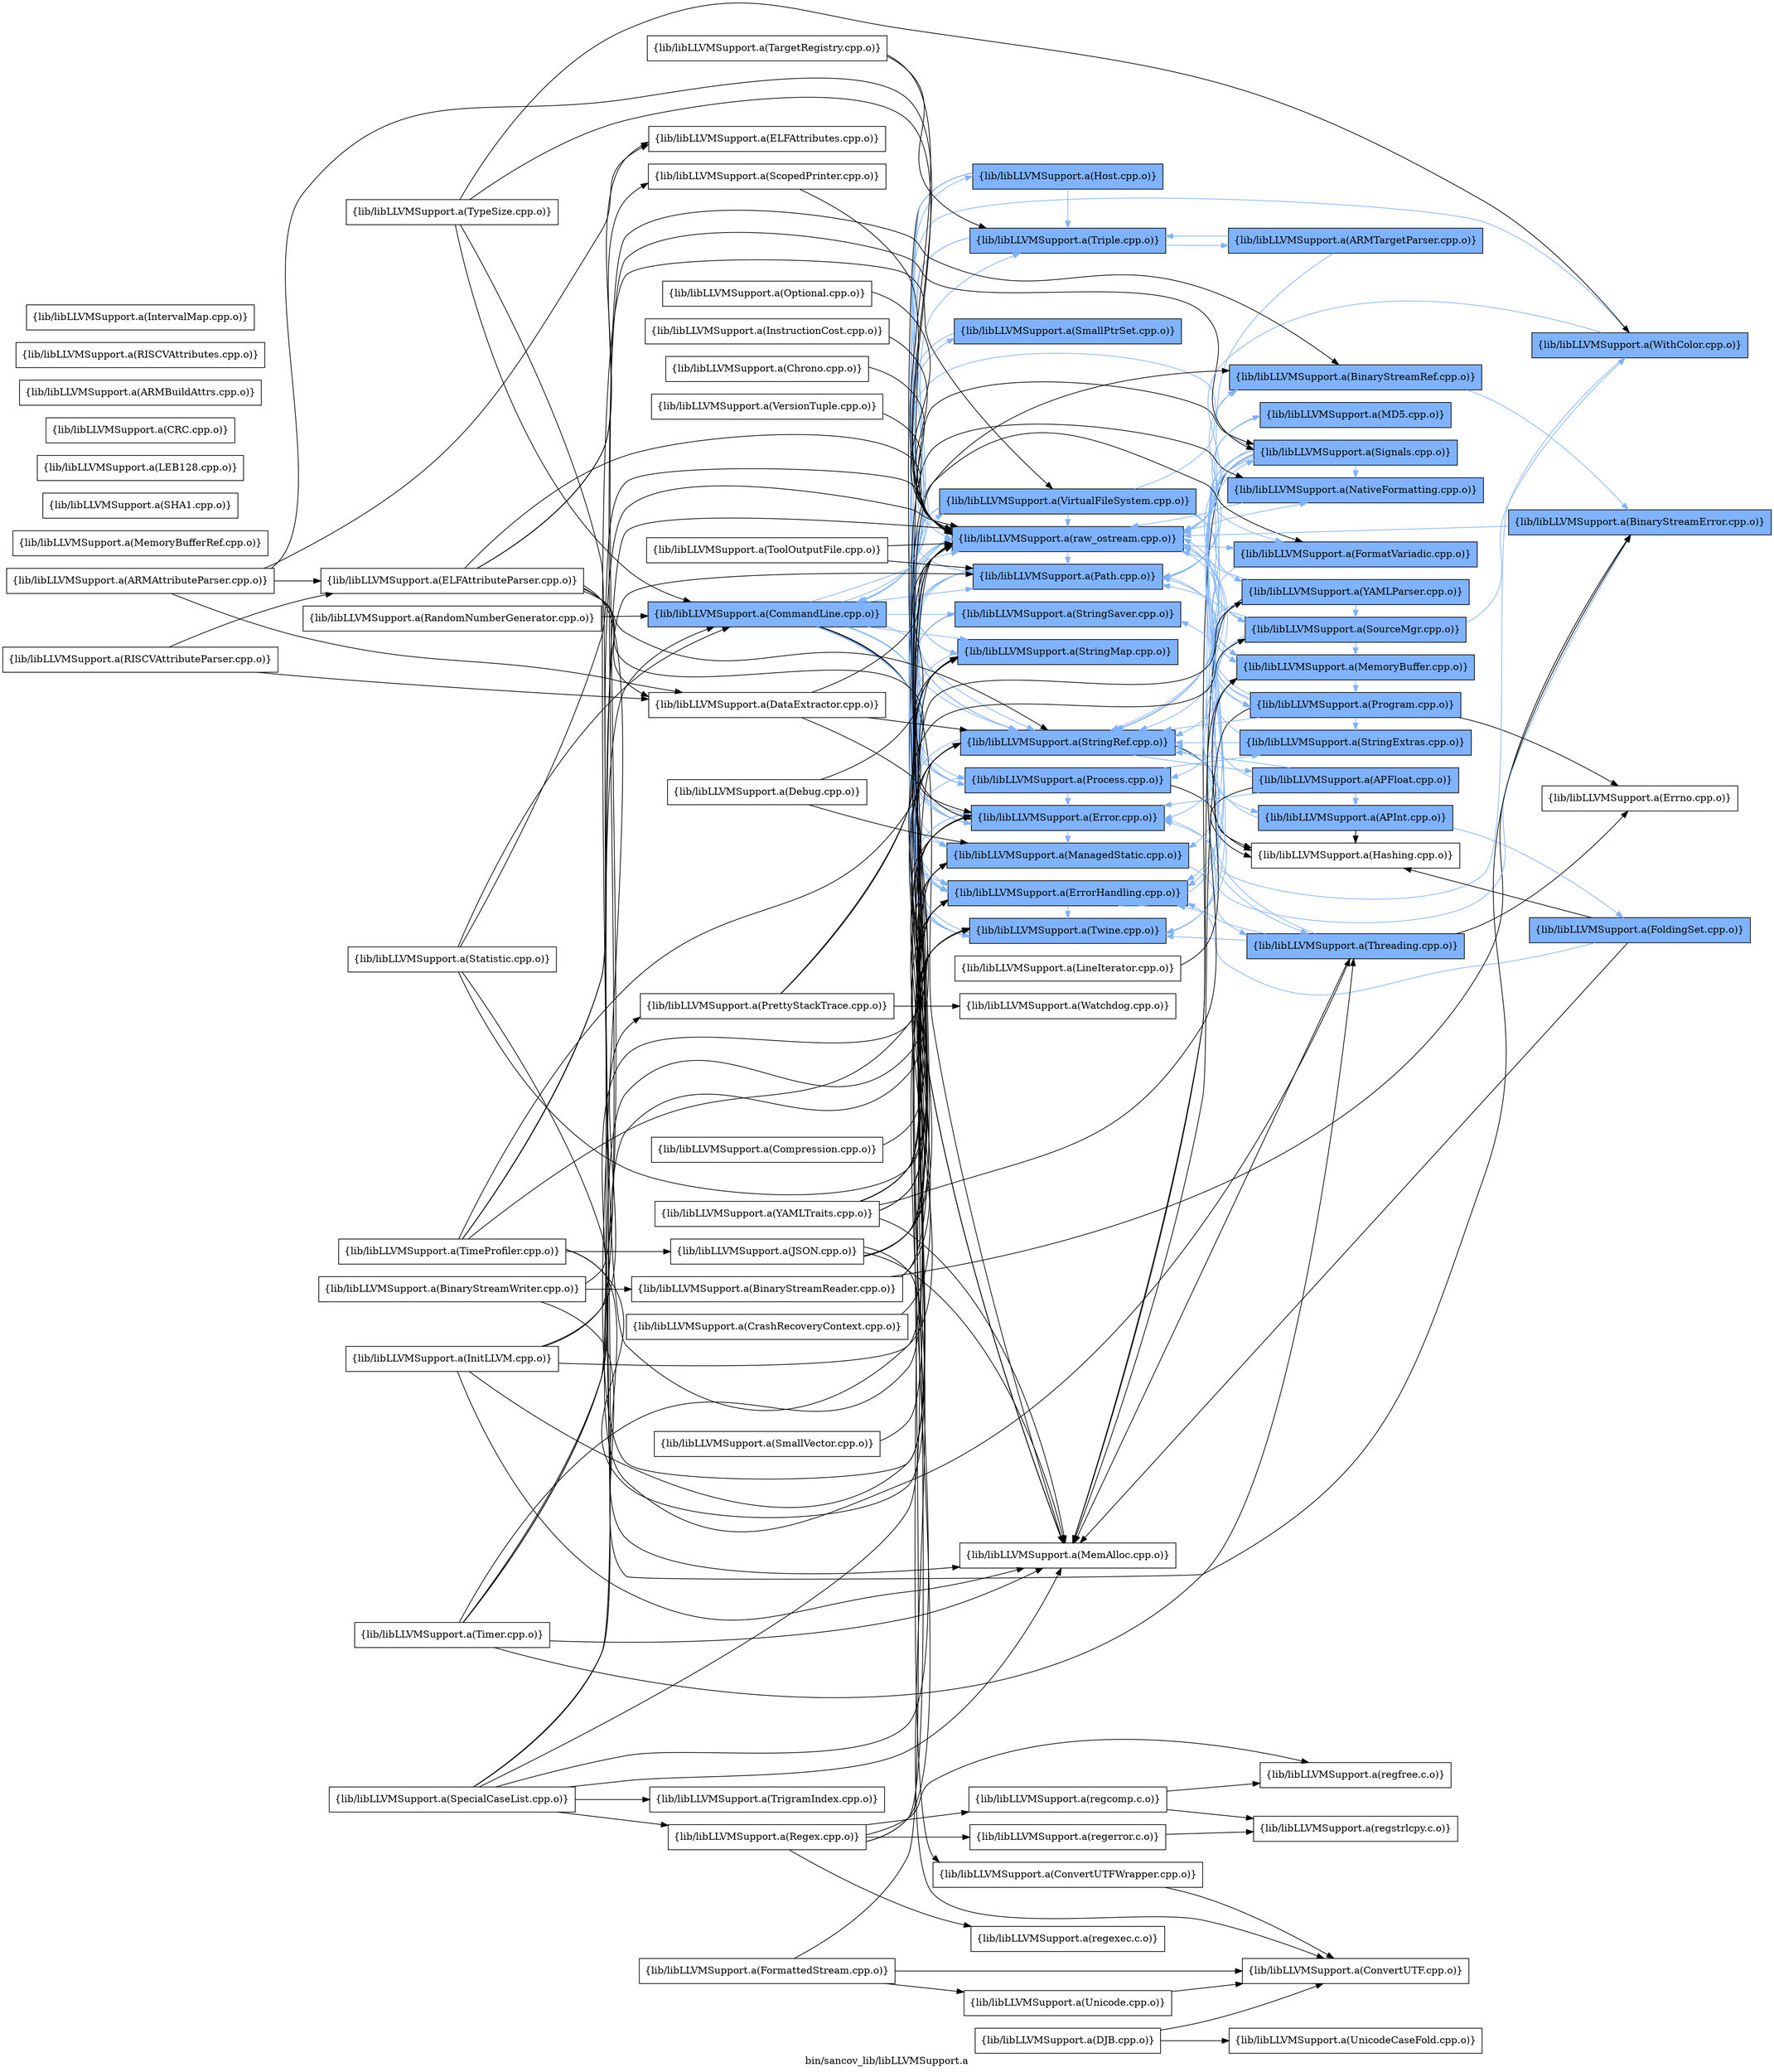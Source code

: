 digraph "bin/sancov_lib/libLLVMSupport.a" {
	label="bin/sancov_lib/libLLVMSupport.a";
	rankdir=LR;
	{ rank=same; Node0x55e6044597f8;  }
	{ rank=same; Node0x55e60445eed8; Node0x55e6044610e8; Node0x55e604461908; Node0x55e60445b3c8; Node0x55e60445a6a8; Node0x55e604455b58; Node0x55e604457b88; Node0x55e604458768; Node0x55e604452598; Node0x55e6044536c8; Node0x55e6044528b8; Node0x55e60445fe78; Node0x55e60445fb58; Node0x55e604453538; Node0x55e604451d78; Node0x55e6044524f8;  }
	{ rank=same; Node0x55e60445f658; Node0x55e604458e48; Node0x55e60445a0b8; Node0x55e60445cfe8; Node0x55e604458218; Node0x55e604451e68; Node0x55e604452fe8; Node0x55e60445a338; Node0x55e60445a478; Node0x55e604454c58; Node0x55e60445e3e8; Node0x55e604458d08; Node0x55e60445d8f8; Node0x55e60445d998; Node0x55e604459438; Node0x55e604450068;  }
	{ rank=same; Node0x55e6044597f8;  }
	{ rank=same; Node0x55e60445eed8; Node0x55e6044610e8; Node0x55e604461908; Node0x55e60445b3c8; Node0x55e60445a6a8; Node0x55e604455b58; Node0x55e604457b88; Node0x55e604458768; Node0x55e604452598; Node0x55e6044536c8; Node0x55e6044528b8; Node0x55e60445fe78; Node0x55e60445fb58; Node0x55e604453538; Node0x55e604451d78; Node0x55e6044524f8;  }
	{ rank=same; Node0x55e60445f658; Node0x55e604458e48; Node0x55e60445a0b8; Node0x55e60445cfe8; Node0x55e604458218; Node0x55e604451e68; Node0x55e604452fe8; Node0x55e60445a338; Node0x55e60445a478; Node0x55e604454c58; Node0x55e60445e3e8; Node0x55e604458d08; Node0x55e60445d8f8; Node0x55e60445d998; Node0x55e604459438; Node0x55e604450068;  }

	Node0x55e6044597f8 [shape=record,shape=box,group=1,style=filled,fillcolor="0.600000 0.5 1",label="{lib/libLLVMSupport.a(CommandLine.cpp.o)}"];
	Node0x55e6044597f8 -> Node0x55e60445eed8;
	Node0x55e6044597f8 -> Node0x55e6044610e8[color="0.600000 0.5 1"];
	Node0x55e6044597f8 -> Node0x55e604461908[color="0.600000 0.5 1"];
	Node0x55e6044597f8 -> Node0x55e60445b3c8[color="0.600000 0.5 1"];
	Node0x55e6044597f8 -> Node0x55e60445a6a8;
	Node0x55e6044597f8 -> Node0x55e604455b58[color="0.600000 0.5 1"];
	Node0x55e6044597f8 -> Node0x55e604457b88[color="0.600000 0.5 1"];
	Node0x55e6044597f8 -> Node0x55e604458768[color="0.600000 0.5 1"];
	Node0x55e6044597f8 -> Node0x55e604452598[color="0.600000 0.5 1"];
	Node0x55e6044597f8 -> Node0x55e6044536c8[color="0.600000 0.5 1"];
	Node0x55e6044597f8 -> Node0x55e6044528b8[color="0.600000 0.5 1"];
	Node0x55e6044597f8 -> Node0x55e60445fe78[color="0.600000 0.5 1"];
	Node0x55e6044597f8 -> Node0x55e60445fb58[color="0.600000 0.5 1"];
	Node0x55e6044597f8 -> Node0x55e604453538[color="0.600000 0.5 1"];
	Node0x55e6044597f8 -> Node0x55e604451d78[color="0.600000 0.5 1"];
	Node0x55e6044597f8 -> Node0x55e6044524f8[color="0.600000 0.5 1"];
	Node0x55e6044610e8 [shape=record,shape=box,group=1,style=filled,fillcolor="0.600000 0.5 1",label="{lib/libLLVMSupport.a(Error.cpp.o)}"];
	Node0x55e6044610e8 -> Node0x55e604461908[color="0.600000 0.5 1"];
	Node0x55e6044610e8 -> Node0x55e60445b3c8[color="0.600000 0.5 1"];
	Node0x55e6044610e8 -> Node0x55e6044528b8[color="0.600000 0.5 1"];
	Node0x55e6044610e8 -> Node0x55e60445fb58[color="0.600000 0.5 1"];
	Node0x55e604457098 [shape=record,shape=box,group=0,label="{lib/libLLVMSupport.a(InitLLVM.cpp.o)}"];
	Node0x55e604457098 -> Node0x55e604461908;
	Node0x55e604457098 -> Node0x55e60445b3c8;
	Node0x55e604457098 -> Node0x55e60445a6a8;
	Node0x55e604457098 -> Node0x55e60445d628;
	Node0x55e604457098 -> Node0x55e604458e48;
	Node0x55e604456918 [shape=record,shape=box,group=0,label="{lib/libLLVMSupport.a(JSON.cpp.o)}"];
	Node0x55e604456918 -> Node0x55e60445f658;
	Node0x55e604456918 -> Node0x55e6044610e8;
	Node0x55e604456918 -> Node0x55e604458d08;
	Node0x55e604456918 -> Node0x55e60445a6a8;
	Node0x55e604456918 -> Node0x55e60445d8f8;
	Node0x55e604456918 -> Node0x55e604452598;
	Node0x55e604456918 -> Node0x55e6044528b8;
	Node0x55e604456918 -> Node0x55e60445fb58;
	Node0x55e60445a6a8 [shape=record,shape=box,group=0,label="{lib/libLLVMSupport.a(MemAlloc.cpp.o)}"];
	Node0x55e60445a478 [shape=record,shape=box,group=1,style=filled,fillcolor="0.600000 0.5 1",label="{lib/libLLVMSupport.a(MemoryBuffer.cpp.o)}"];
	Node0x55e60445a478 -> Node0x55e6044610e8[color="0.600000 0.5 1"];
	Node0x55e60445a478 -> Node0x55e6044528b8[color="0.600000 0.5 1"];
	Node0x55e60445a478 -> Node0x55e604451d78[color="0.600000 0.5 1"];
	Node0x55e60445a478 -> Node0x55e6044524f8[color="0.600000 0.5 1"];
	Node0x55e60445a478 -> Node0x55e60445d998[color="0.600000 0.5 1"];
	Node0x55e6044596b8 [shape=record,shape=box,group=0,label="{lib/libLLVMSupport.a(MemoryBufferRef.cpp.o)}"];
	Node0x55e6044519b8 [shape=record,shape=box,group=0,label="{lib/libLLVMSupport.a(Regex.cpp.o)}"];
	Node0x55e6044519b8 -> Node0x55e604452598;
	Node0x55e6044519b8 -> Node0x55e6044528b8;
	Node0x55e6044519b8 -> Node0x55e60445dfd8;
	Node0x55e6044519b8 -> Node0x55e60445e208;
	Node0x55e6044519b8 -> Node0x55e60445ef28;
	Node0x55e6044519b8 -> Node0x55e604453088;
	Node0x55e604456288 [shape=record,shape=box,group=0,label="{lib/libLLVMSupport.a(SHA1.cpp.o)}"];
	Node0x55e604454c58 [shape=record,shape=box,group=1,style=filled,fillcolor="0.600000 0.5 1",label="{lib/libLLVMSupport.a(SourceMgr.cpp.o)}"];
	Node0x55e604454c58 -> Node0x55e60445a478[color="0.600000 0.5 1"];
	Node0x55e604454c58 -> Node0x55e604452598[color="0.600000 0.5 1"];
	Node0x55e604454c58 -> Node0x55e6044528b8[color="0.600000 0.5 1"];
	Node0x55e604454c58 -> Node0x55e60445dcb8[color="0.600000 0.5 1"];
	Node0x55e604454c58 -> Node0x55e60445fb58[color="0.600000 0.5 1"];
	Node0x55e604454c58 -> Node0x55e604451d78[color="0.600000 0.5 1"];
	Node0x55e6044547a8 [shape=record,shape=box,group=0,label="{lib/libLLVMSupport.a(SpecialCaseList.cpp.o)}"];
	Node0x55e6044547a8 -> Node0x55e604461908;
	Node0x55e6044547a8 -> Node0x55e60445a6a8;
	Node0x55e6044547a8 -> Node0x55e6044519b8;
	Node0x55e6044547a8 -> Node0x55e604457b88;
	Node0x55e6044547a8 -> Node0x55e604452598;
	Node0x55e6044547a8 -> Node0x55e6044515a8;
	Node0x55e6044547a8 -> Node0x55e6044528b8;
	Node0x55e6044547a8 -> Node0x55e60445fe78;
	Node0x55e6044536c8 [shape=record,shape=box,group=1,style=filled,fillcolor="0.600000 0.5 1",label="{lib/libLLVMSupport.a(Triple.cpp.o)}"];
	Node0x55e6044536c8 -> Node0x55e604452598[color="0.600000 0.5 1"];
	Node0x55e6044536c8 -> Node0x55e604452fe8[color="0.600000 0.5 1"];
	Node0x55e6044536c8 -> Node0x55e6044528b8[color="0.600000 0.5 1"];
	Node0x55e6044528b8 [shape=record,shape=box,group=1,style=filled,fillcolor="0.600000 0.5 1",label="{lib/libLLVMSupport.a(Twine.cpp.o)}"];
	Node0x55e6044528b8 -> Node0x55e60445fb58[color="0.600000 0.5 1"];
	Node0x55e60445fe78 [shape=record,shape=box,group=1,style=filled,fillcolor="0.600000 0.5 1",label="{lib/libLLVMSupport.a(VirtualFileSystem.cpp.o)}"];
	Node0x55e60445fe78 -> Node0x55e60445a338[color="0.600000 0.5 1"];
	Node0x55e60445fe78 -> Node0x55e6044610e8[color="0.600000 0.5 1"];
	Node0x55e60445fe78 -> Node0x55e60445a6a8;
	Node0x55e60445fe78 -> Node0x55e60445a478[color="0.600000 0.5 1"];
	Node0x55e60445fe78 -> Node0x55e604454c58[color="0.600000 0.5 1"];
	Node0x55e60445fe78 -> Node0x55e604457b88[color="0.600000 0.5 1"];
	Node0x55e60445fe78 -> Node0x55e604452598[color="0.600000 0.5 1"];
	Node0x55e60445fe78 -> Node0x55e6044528b8[color="0.600000 0.5 1"];
	Node0x55e60445fe78 -> Node0x55e60445e3e8[color="0.600000 0.5 1"];
	Node0x55e60445fe78 -> Node0x55e60445fb58[color="0.600000 0.5 1"];
	Node0x55e60445fe78 -> Node0x55e604451d78[color="0.600000 0.5 1"];
	Node0x55e60445e3e8 [shape=record,shape=box,group=1,style=filled,fillcolor="0.600000 0.5 1",label="{lib/libLLVMSupport.a(YAMLParser.cpp.o)}"];
	Node0x55e60445e3e8 -> Node0x55e604461908[color="0.600000 0.5 1"];
	Node0x55e60445e3e8 -> Node0x55e60445a6a8;
	Node0x55e60445e3e8 -> Node0x55e60445a478[color="0.600000 0.5 1"];
	Node0x55e60445e3e8 -> Node0x55e604454c58[color="0.600000 0.5 1"];
	Node0x55e60445e3e8 -> Node0x55e604452598[color="0.600000 0.5 1"];
	Node0x55e60445e3e8 -> Node0x55e60445fb58[color="0.600000 0.5 1"];
	Node0x55e60445fb58 [shape=record,shape=box,group=1,style=filled,fillcolor="0.600000 0.5 1",label="{lib/libLLVMSupport.a(raw_ostream.cpp.o)}"];
	Node0x55e60445fb58 -> Node0x55e6044610e8[color="0.600000 0.5 1"];
	Node0x55e60445fb58 -> Node0x55e604461908[color="0.600000 0.5 1"];
	Node0x55e60445fb58 -> Node0x55e604458d08[color="0.600000 0.5 1"];
	Node0x55e60445fb58 -> Node0x55e60445d8f8[color="0.600000 0.5 1"];
	Node0x55e60445fb58 -> Node0x55e6044528b8[color="0.600000 0.5 1"];
	Node0x55e60445fb58 -> Node0x55e604451d78[color="0.600000 0.5 1"];
	Node0x55e60445fb58 -> Node0x55e6044524f8[color="0.600000 0.5 1"];
	Node0x55e60445fb58 -> Node0x55e60445d998[color="0.600000 0.5 1"];
	Node0x55e604451d78 [shape=record,shape=box,group=1,style=filled,fillcolor="0.600000 0.5 1",label="{lib/libLLVMSupport.a(Path.cpp.o)}"];
	Node0x55e604451d78 -> Node0x55e60445a338[color="0.600000 0.5 1"];
	Node0x55e604451d78 -> Node0x55e6044610e8[color="0.600000 0.5 1"];
	Node0x55e604451d78 -> Node0x55e604459438[color="0.600000 0.5 1"];
	Node0x55e604451d78 -> Node0x55e604452598[color="0.600000 0.5 1"];
	Node0x55e604451d78 -> Node0x55e6044528b8[color="0.600000 0.5 1"];
	Node0x55e604451d78 -> Node0x55e6044524f8[color="0.600000 0.5 1"];
	Node0x55e604459f28 [shape=record,shape=box,group=0,label="{lib/libLLVMSupport.a(TargetRegistry.cpp.o)}"];
	Node0x55e604459f28 -> Node0x55e6044536c8;
	Node0x55e604459f28 -> Node0x55e60445fb58;
	Node0x55e60445cfe8 [shape=record,shape=box,group=1,style=filled,fillcolor="0.600000 0.5 1",label="{lib/libLLVMSupport.a(APInt.cpp.o)}"];
	Node0x55e60445cfe8 -> Node0x55e6044628f8[color="0.600000 0.5 1"];
	Node0x55e60445cfe8 -> Node0x55e604458218;
	Node0x55e60445cfe8 -> Node0x55e60445fb58[color="0.600000 0.5 1"];
	Node0x55e604452598 [shape=record,shape=box,group=1,style=filled,fillcolor="0.600000 0.5 1",label="{lib/libLLVMSupport.a(StringRef.cpp.o)}"];
	Node0x55e604452598 -> Node0x55e60445cfe8[color="0.600000 0.5 1"];
	Node0x55e604452598 -> Node0x55e6044610e8[color="0.600000 0.5 1"];
	Node0x55e604452598 -> Node0x55e604458218;
	Node0x55e604452598 -> Node0x55e604451e68[color="0.600000 0.5 1"];
	Node0x55e604461908 [shape=record,shape=box,group=1,style=filled,fillcolor="0.600000 0.5 1",label="{lib/libLLVMSupport.a(ErrorHandling.cpp.o)}"];
	Node0x55e604461908 -> Node0x55e6044528b8[color="0.600000 0.5 1"];
	Node0x55e604461908 -> Node0x55e60445fb58[color="0.600000 0.5 1"];
	Node0x55e604461908 -> Node0x55e604458e48[color="0.600000 0.5 1"];
	Node0x55e604455b58 [shape=record,shape=box,group=1,style=filled,fillcolor="0.600000 0.5 1",label="{lib/libLLVMSupport.a(SmallPtrSet.cpp.o)}"];
	Node0x55e604455b58 -> Node0x55e604461908[color="0.600000 0.5 1"];
	Node0x55e604457b88 [shape=record,shape=box,group=1,style=filled,fillcolor="0.600000 0.5 1",label="{lib/libLLVMSupport.a(StringMap.cpp.o)}"];
	Node0x55e604457b88 -> Node0x55e604461908[color="0.600000 0.5 1"];
	Node0x55e604459438 [shape=record,shape=box,group=1,style=filled,fillcolor="0.600000 0.5 1",label="{lib/libLLVMSupport.a(MD5.cpp.o)}"];
	Node0x55e604459438 -> Node0x55e60445fb58[color="0.600000 0.5 1"];
	Node0x55e604458e48 [shape=record,shape=box,group=1,style=filled,fillcolor="0.600000 0.5 1",label="{lib/libLLVMSupport.a(Signals.cpp.o)}"];
	Node0x55e604458e48 -> Node0x55e6044597f8[color="0.600000 0.5 1"];
	Node0x55e604458e48 -> Node0x55e604461908[color="0.600000 0.5 1"];
	Node0x55e604458e48 -> Node0x55e604458d08[color="0.600000 0.5 1"];
	Node0x55e604458e48 -> Node0x55e60445b3c8[color="0.600000 0.5 1"];
	Node0x55e604458e48 -> Node0x55e60445a6a8;
	Node0x55e604458e48 -> Node0x55e60445a478[color="0.600000 0.5 1"];
	Node0x55e604458e48 -> Node0x55e60445d8f8[color="0.600000 0.5 1"];
	Node0x55e604458e48 -> Node0x55e604452598[color="0.600000 0.5 1"];
	Node0x55e604458e48 -> Node0x55e6044528b8[color="0.600000 0.5 1"];
	Node0x55e604458e48 -> Node0x55e60445fb58[color="0.600000 0.5 1"];
	Node0x55e604458e48 -> Node0x55e604451d78[color="0.600000 0.5 1"];
	Node0x55e604458e48 -> Node0x55e60445d998[color="0.600000 0.5 1"];
	Node0x55e604458e48 -> Node0x55e60445a0b8[color="0.600000 0.5 1"];
	Node0x55e604458218 [shape=record,shape=box,group=0,label="{lib/libLLVMSupport.a(Hashing.cpp.o)}"];
	Node0x55e604456be8 [shape=record,shape=box,group=0,label="{lib/libLLVMSupport.a(LEB128.cpp.o)}"];
	Node0x55e60445e708 [shape=record,shape=box,group=0,label="{lib/libLLVMSupport.a(CRC.cpp.o)}"];
	Node0x55e60445afb8 [shape=record,shape=box,group=0,label="{lib/libLLVMSupport.a(BinaryStreamReader.cpp.o)}"];
	Node0x55e60445afb8 -> Node0x55e60445bd78;
	Node0x55e60445afb8 -> Node0x55e60445a338;
	Node0x55e60445afb8 -> Node0x55e6044610e8;
	Node0x55e60445b3c8 [shape=record,shape=box,group=1,style=filled,fillcolor="0.600000 0.5 1",label="{lib/libLLVMSupport.a(ManagedStatic.cpp.o)}"];
	Node0x55e60445b3c8 -> Node0x55e60445a0b8[color="0.600000 0.5 1"];
	Node0x55e60445fdd8 [shape=record,shape=box,group=0,label="{lib/libLLVMSupport.a(DataExtractor.cpp.o)}"];
	Node0x55e60445fdd8 -> Node0x55e6044610e8;
	Node0x55e60445fdd8 -> Node0x55e604452598;
	Node0x55e60445fdd8 -> Node0x55e60445fb58;
	Node0x55e604453538 [shape=record,shape=box,group=1,style=filled,fillcolor="0.600000 0.5 1",label="{lib/libLLVMSupport.a(Host.cpp.o)}"];
	Node0x55e604453538 -> Node0x55e60445a6a8;
	Node0x55e604453538 -> Node0x55e604457b88[color="0.600000 0.5 1"];
	Node0x55e604453538 -> Node0x55e604452598[color="0.600000 0.5 1"];
	Node0x55e604453538 -> Node0x55e6044536c8[color="0.600000 0.5 1"];
	Node0x55e604453538 -> Node0x55e60445fb58[color="0.600000 0.5 1"];
	Node0x55e604458768 [shape=record,shape=box,group=1,style=filled,fillcolor="0.600000 0.5 1",label="{lib/libLLVMSupport.a(StringSaver.cpp.o)}"];
	Node0x55e604458768 -> Node0x55e60445a6a8;
	Node0x55e604458768 -> Node0x55e604452598[color="0.600000 0.5 1"];
	Node0x55e60445f6f8 [shape=record,shape=box,group=0,label="{lib/libLLVMSupport.a(TypeSize.cpp.o)}"];
	Node0x55e60445f6f8 -> Node0x55e6044597f8;
	Node0x55e60445f6f8 -> Node0x55e604461908;
	Node0x55e60445f6f8 -> Node0x55e60445dcb8;
	Node0x55e60445f6f8 -> Node0x55e60445fb58;
	Node0x55e60445c408 [shape=record,shape=box,group=0,label="{lib/libLLVMSupport.a(ARMBuildAttrs.cpp.o)}"];
	Node0x55e604460378 [shape=record,shape=box,group=0,label="{lib/libLLVMSupport.a(ELFAttributeParser.cpp.o)}"];
	Node0x55e604460378 -> Node0x55e60445fdd8;
	Node0x55e604460378 -> Node0x55e604460a08;
	Node0x55e604460378 -> Node0x55e6044610e8;
	Node0x55e604460378 -> Node0x55e6044556a8;
	Node0x55e604460378 -> Node0x55e604452598;
	Node0x55e604460378 -> Node0x55e6044528b8;
	Node0x55e604460378 -> Node0x55e60445fb58;
	Node0x55e6044516e8 [shape=record,shape=box,group=0,label="{lib/libLLVMSupport.a(RISCVAttributes.cpp.o)}"];
	Node0x55e60445bd78 [shape=record,shape=box,group=1,style=filled,fillcolor="0.600000 0.5 1",label="{lib/libLLVMSupport.a(BinaryStreamError.cpp.o)}"];
	Node0x55e60445bd78 -> Node0x55e6044610e8[color="0.600000 0.5 1"];
	Node0x55e60445bd78 -> Node0x55e60445fb58[color="0.600000 0.5 1"];
	Node0x55e60445a338 [shape=record,shape=box,group=1,style=filled,fillcolor="0.600000 0.5 1",label="{lib/libLLVMSupport.a(BinaryStreamRef.cpp.o)}"];
	Node0x55e60445a338 -> Node0x55e60445bd78[color="0.600000 0.5 1"];
	Node0x55e604458d08 [shape=record,shape=box,group=1,style=filled,fillcolor="0.600000 0.5 1",label="{lib/libLLVMSupport.a(FormatVariadic.cpp.o)}"];
	Node0x55e604458d08 -> Node0x55e604452598[color="0.600000 0.5 1"];
	Node0x55e60445d8f8 [shape=record,shape=box,group=1,style=filled,fillcolor="0.600000 0.5 1",label="{lib/libLLVMSupport.a(NativeFormatting.cpp.o)}"];
	Node0x55e60445d8f8 -> Node0x55e60445fb58[color="0.600000 0.5 1"];
	Node0x55e6044628f8 [shape=record,shape=box,group=1,style=filled,fillcolor="0.600000 0.5 1",label="{lib/libLLVMSupport.a(FoldingSet.cpp.o)}"];
	Node0x55e6044628f8 -> Node0x55e604461908[color="0.600000 0.5 1"];
	Node0x55e6044628f8 -> Node0x55e604458218;
	Node0x55e6044628f8 -> Node0x55e60445a6a8;
	Node0x55e60445b5a8 [shape=record,shape=box,group=0,label="{lib/libLLVMSupport.a(ARMAttributeParser.cpp.o)}"];
	Node0x55e60445b5a8 -> Node0x55e60445fdd8;
	Node0x55e60445b5a8 -> Node0x55e604460378;
	Node0x55e60445b5a8 -> Node0x55e604460a08;
	Node0x55e60445b5a8 -> Node0x55e60445fb58;
	Node0x55e604460a08 [shape=record,shape=box,group=0,label="{lib/libLLVMSupport.a(ELFAttributes.cpp.o)}"];
	Node0x55e60445eed8 [shape=record,shape=box,group=0,label="{lib/libLLVMSupport.a(ConvertUTFWrapper.cpp.o)}"];
	Node0x55e60445eed8 -> Node0x55e60445f658;
	Node0x55e6044524f8 [shape=record,shape=box,group=1,style=filled,fillcolor="0.600000 0.5 1",label="{lib/libLLVMSupport.a(Process.cpp.o)}"];
	Node0x55e6044524f8 -> Node0x55e6044610e8[color="0.600000 0.5 1"];
	Node0x55e6044524f8 -> Node0x55e604458218;
	Node0x55e6044524f8 -> Node0x55e60445b3c8[color="0.600000 0.5 1"];
	Node0x55e6044524f8 -> Node0x55e604451d78[color="0.600000 0.5 1"];
	Node0x55e6044524f8 -> Node0x55e604450068[color="0.600000 0.5 1"];
	Node0x55e604459f78 [shape=record,shape=box,group=0,label="{lib/libLLVMSupport.a(Compression.cpp.o)}"];
	Node0x55e604459f78 -> Node0x55e6044610e8;
	Node0x55e60445f658 [shape=record,shape=box,group=0,label="{lib/libLLVMSupport.a(ConvertUTF.cpp.o)}"];
	Node0x55e6044556a8 [shape=record,shape=box,group=0,label="{lib/libLLVMSupport.a(ScopedPrinter.cpp.o)}"];
	Node0x55e6044556a8 -> Node0x55e60445fb58;
	Node0x55e604462268 [shape=record,shape=box,group=0,label="{lib/libLLVMSupport.a(Debug.cpp.o)}"];
	Node0x55e604462268 -> Node0x55e60445b3c8;
	Node0x55e604462268 -> Node0x55e60445fb58;
	Node0x55e60445d628 [shape=record,shape=box,group=0,label="{lib/libLLVMSupport.a(PrettyStackTrace.cpp.o)}"];
	Node0x55e60445d628 -> Node0x55e60445fb58;
	Node0x55e60445d628 -> Node0x55e604458e48;
	Node0x55e60445d628 -> Node0x55e60445b288;
	Node0x55e60445a0b8 [shape=record,shape=box,group=1,style=filled,fillcolor="0.600000 0.5 1",label="{lib/libLLVMSupport.a(Threading.cpp.o)}"];
	Node0x55e60445a0b8 -> Node0x55e604461908[color="0.600000 0.5 1"];
	Node0x55e60445a0b8 -> Node0x55e60445a6a8;
	Node0x55e60445a0b8 -> Node0x55e604452598[color="0.600000 0.5 1"];
	Node0x55e60445a0b8 -> Node0x55e6044528b8[color="0.600000 0.5 1"];
	Node0x55e60445a0b8 -> Node0x55e60445d4e8;
	Node0x55e60445d998 [shape=record,shape=box,group=1,style=filled,fillcolor="0.600000 0.5 1",label="{lib/libLLVMSupport.a(Program.cpp.o)}"];
	Node0x55e60445d998 -> Node0x55e60445a6a8;
	Node0x55e60445d998 -> Node0x55e604458768[color="0.600000 0.5 1"];
	Node0x55e60445d998 -> Node0x55e604452598[color="0.600000 0.5 1"];
	Node0x55e60445d998 -> Node0x55e60445fb58[color="0.600000 0.5 1"];
	Node0x55e60445d998 -> Node0x55e604451d78[color="0.600000 0.5 1"];
	Node0x55e60445d998 -> Node0x55e604450068[color="0.600000 0.5 1"];
	Node0x55e60445d998 -> Node0x55e60445d4e8;
	Node0x55e60445b288 [shape=record,shape=box,group=0,label="{lib/libLLVMSupport.a(Watchdog.cpp.o)}"];
	Node0x55e60445dfd8 [shape=record,shape=box,group=0,label="{lib/libLLVMSupport.a(regcomp.c.o)}"];
	Node0x55e60445dfd8 -> Node0x55e604453088;
	Node0x55e60445dfd8 -> Node0x55e604453768;
	Node0x55e60445e208 [shape=record,shape=box,group=0,label="{lib/libLLVMSupport.a(regerror.c.o)}"];
	Node0x55e60445e208 -> Node0x55e604453768;
	Node0x55e60445ef28 [shape=record,shape=box,group=0,label="{lib/libLLVMSupport.a(regexec.c.o)}"];
	Node0x55e604453088 [shape=record,shape=box,group=0,label="{lib/libLLVMSupport.a(regfree.c.o)}"];
	Node0x55e604451f08 [shape=record,shape=box,group=0,label="{lib/libLLVMSupport.a(RISCVAttributeParser.cpp.o)}"];
	Node0x55e604451f08 -> Node0x55e60445fdd8;
	Node0x55e604451f08 -> Node0x55e604460378;
	Node0x55e604453fd8 [shape=record,shape=box,group=0,label="{lib/libLLVMSupport.a(SmallVector.cpp.o)}"];
	Node0x55e604453fd8 -> Node0x55e604461908;
	Node0x55e60445dcb8 [shape=record,shape=box,group=1,style=filled,fillcolor="0.600000 0.5 1",label="{lib/libLLVMSupport.a(WithColor.cpp.o)}"];
	Node0x55e60445dcb8 -> Node0x55e6044597f8[color="0.600000 0.5 1"];
	Node0x55e60445dcb8 -> Node0x55e6044610e8[color="0.600000 0.5 1"];
	Node0x55e60445dcb8 -> Node0x55e60445fb58[color="0.600000 0.5 1"];
	Node0x55e6044515a8 [shape=record,shape=box,group=0,label="{lib/libLLVMSupport.a(TrigramIndex.cpp.o)}"];
	Node0x55e604451e68 [shape=record,shape=box,group=1,style=filled,fillcolor="0.600000 0.5 1",label="{lib/libLLVMSupport.a(APFloat.cpp.o)}"];
	Node0x55e604451e68 -> Node0x55e60445cfe8[color="0.600000 0.5 1"];
	Node0x55e604451e68 -> Node0x55e6044610e8[color="0.600000 0.5 1"];
	Node0x55e604451e68 -> Node0x55e604458218;
	Node0x55e604451e68 -> Node0x55e604452598[color="0.600000 0.5 1"];
	Node0x55e604451e68 -> Node0x55e60445fb58[color="0.600000 0.5 1"];
	Node0x55e604452fe8 [shape=record,shape=box,group=1,style=filled,fillcolor="0.600000 0.5 1",label="{lib/libLLVMSupport.a(ARMTargetParser.cpp.o)}"];
	Node0x55e604452fe8 -> Node0x55e604452598[color="0.600000 0.5 1"];
	Node0x55e604452fe8 -> Node0x55e6044536c8[color="0.600000 0.5 1"];
	Node0x55e60445ec08 [shape=record,shape=box,group=0,label="{lib/libLLVMSupport.a(Unicode.cpp.o)}"];
	Node0x55e60445ec08 -> Node0x55e60445f658;
	Node0x55e604453768 [shape=record,shape=box,group=0,label="{lib/libLLVMSupport.a(regstrlcpy.c.o)}"];
	Node0x55e604450068 [shape=record,shape=box,group=1,style=filled,fillcolor="0.600000 0.5 1",label="{lib/libLLVMSupport.a(StringExtras.cpp.o)}"];
	Node0x55e604450068 -> Node0x55e604452598[color="0.600000 0.5 1"];
	Node0x55e604450068 -> Node0x55e60445fb58[color="0.600000 0.5 1"];
	Node0x55e6044522c8 [shape=record,shape=box,group=0,label="{lib/libLLVMSupport.a(CrashRecoveryContext.cpp.o)}"];
	Node0x55e6044522c8 -> Node0x55e60445b3c8;
	Node0x55e60445d4e8 [shape=record,shape=box,group=0,label="{lib/libLLVMSupport.a(Errno.cpp.o)}"];
	Node0x55e604451cd8 [shape=record,shape=box,group=0,label="{lib/libLLVMSupport.a(Optional.cpp.o)}"];
	Node0x55e604451cd8 -> Node0x55e60445fb58;
	Node0x55e604456d78 [shape=record,shape=box,group=0,label="{lib/libLLVMSupport.a(DJB.cpp.o)}"];
	Node0x55e604456d78 -> Node0x55e60445f658;
	Node0x55e604456d78 -> Node0x55e6044574f8;
	Node0x55e6044574f8 [shape=record,shape=box,group=0,label="{lib/libLLVMSupport.a(UnicodeCaseFold.cpp.o)}"];
	Node0x55e604459398 [shape=record,shape=box,group=0,label="{lib/libLLVMSupport.a(IntervalMap.cpp.o)}"];
	Node0x55e604452318 [shape=record,shape=box,group=0,label="{lib/libLLVMSupport.a(BinaryStreamWriter.cpp.o)}"];
	Node0x55e604452318 -> Node0x55e60445bd78;
	Node0x55e604452318 -> Node0x55e60445afb8;
	Node0x55e604452318 -> Node0x55e60445a338;
	Node0x55e604457c28 [shape=record,shape=box,group=0,label="{lib/libLLVMSupport.a(FormattedStream.cpp.o)}"];
	Node0x55e604457c28 -> Node0x55e60445f658;
	Node0x55e604457c28 -> Node0x55e60445ec08;
	Node0x55e604457c28 -> Node0x55e60445fb58;
	Node0x55e604452278 [shape=record,shape=box,group=0,label="{lib/libLLVMSupport.a(InstructionCost.cpp.o)}"];
	Node0x55e604452278 -> Node0x55e60445fb58;
	Node0x55e604454f28 [shape=record,shape=box,group=0,label="{lib/libLLVMSupport.a(ToolOutputFile.cpp.o)}"];
	Node0x55e604454f28 -> Node0x55e60445fb58;
	Node0x55e604454f28 -> Node0x55e604451d78;
	Node0x55e60445abf8 [shape=record,shape=box,group=0,label="{lib/libLLVMSupport.a(RandomNumberGenerator.cpp.o)}"];
	Node0x55e60445abf8 -> Node0x55e6044597f8;
	Node0x55e60445a608 [shape=record,shape=box,group=0,label="{lib/libLLVMSupport.a(Statistic.cpp.o)}"];
	Node0x55e60445a608 -> Node0x55e6044597f8;
	Node0x55e60445a608 -> Node0x55e60445b3c8;
	Node0x55e60445a608 -> Node0x55e60445fb58;
	Node0x55e60445a608 -> Node0x55e60445a0b8;
	Node0x55e6044599d8 [shape=record,shape=box,group=0,label="{lib/libLLVMSupport.a(Timer.cpp.o)}"];
	Node0x55e6044599d8 -> Node0x55e6044597f8;
	Node0x55e6044599d8 -> Node0x55e60445b3c8;
	Node0x55e6044599d8 -> Node0x55e60445a6a8;
	Node0x55e6044599d8 -> Node0x55e604457b88;
	Node0x55e6044599d8 -> Node0x55e60445fb58;
	Node0x55e6044599d8 -> Node0x55e60445a0b8;
	Node0x55e6044521d8 [shape=record,shape=box,group=0,label="{lib/libLLVMSupport.a(TimeProfiler.cpp.o)}"];
	Node0x55e6044521d8 -> Node0x55e6044610e8;
	Node0x55e6044521d8 -> Node0x55e604456918;
	Node0x55e6044521d8 -> Node0x55e60445a6a8;
	Node0x55e6044521d8 -> Node0x55e604457b88;
	Node0x55e6044521d8 -> Node0x55e6044528b8;
	Node0x55e6044521d8 -> Node0x55e60445fb58;
	Node0x55e6044521d8 -> Node0x55e604451d78;
	Node0x55e604453ad8 [shape=record,shape=box,group=0,label="{lib/libLLVMSupport.a(Chrono.cpp.o)}"];
	Node0x55e604453ad8 -> Node0x55e60445fb58;
	Node0x55e60445f068 [shape=record,shape=box,group=0,label="{lib/libLLVMSupport.a(YAMLTraits.cpp.o)}"];
	Node0x55e60445f068 -> Node0x55e604461908;
	Node0x55e60445f068 -> Node0x55e60445a6a8;
	Node0x55e60445f068 -> Node0x55e60445a478;
	Node0x55e60445f068 -> Node0x55e604454c58;
	Node0x55e60445f068 -> Node0x55e604457b88;
	Node0x55e60445f068 -> Node0x55e604452598;
	Node0x55e60445f068 -> Node0x55e6044528b8;
	Node0x55e60445f068 -> Node0x55e60445e3e8;
	Node0x55e60445f068 -> Node0x55e60445fb58;
	Node0x55e60445fd88 [shape=record,shape=box,group=0,label="{lib/libLLVMSupport.a(LineIterator.cpp.o)}"];
	Node0x55e60445fd88 -> Node0x55e60445a478;
	Node0x55e604460058 [shape=record,shape=box,group=0,label="{lib/libLLVMSupport.a(VersionTuple.cpp.o)}"];
	Node0x55e604460058 -> Node0x55e60445fb58;
}
